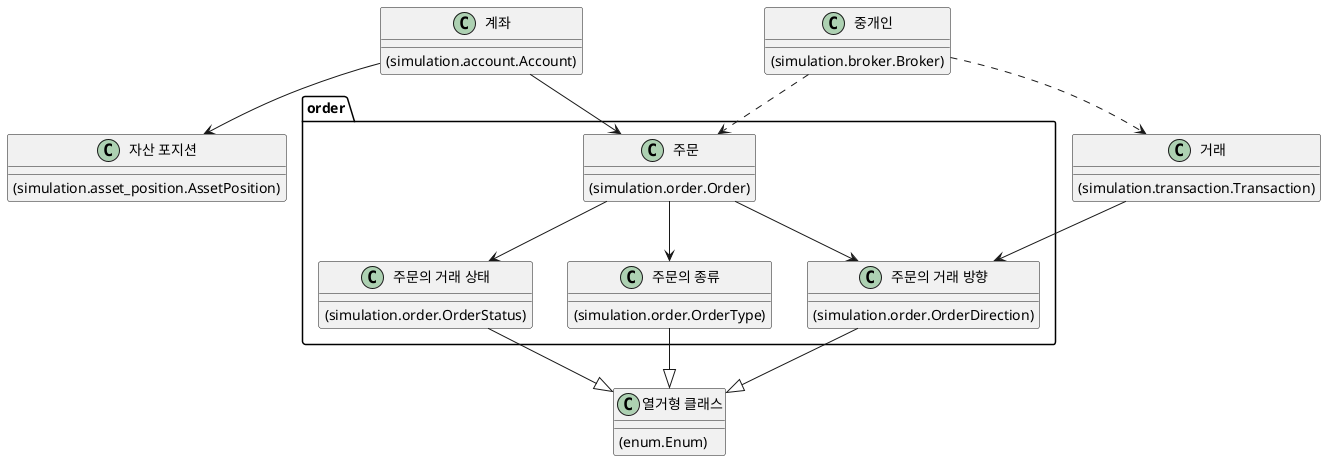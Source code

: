 @startuml
'!theme plain
top to bottom direction
'skinparam linetype ortho

class Enum as "enum.Enum" {

}
class Account as "계좌" {
    (simulation.account.Account)
}
class AssetPosition as "자산 포지션" {
   (simulation.asset_position.AssetPosition)
}
'   __init__(self, ticker: str, position: int, latest_price: float, cost: float)

class Broker as "중개인" {
   (simulation.broker.Broker)
}

namespace order{
class Order as "주문" {
   (simulation.order.Order)
}

class OrderDirection as "주문의 거래 방향" {
   (simulation.order.OrderDirection)
}

class OrderStatus as "주문의 거래 상태" {
   (simulation.order.OrderStatus)
}

class OrderType as "주문의 종류" {
   (simulation.order.OrderType)
}
}

class Transaction as "거래" {
   (simulation.transaction.Transaction)
}

class Enum as "열거형 클래스" {
    (enum.Enum)
}

'Enum <|-- OrderDirection
'Enum <|-- OrderStatus
'Enum <|-- OrderType

OrderDirection --|> Enum
OrderStatus --|> Enum
OrderType --|> Enum

Order --> OrderDirection
Order --> OrderStatus
Order --> OrderType

Transaction --> OrderDirection

Broker ..> Order
Broker ..> Transaction

Account --> Order
Account --> AssetPosition

'left to right direction
'e ..> f
'c --> d
'a --|> b
@enduml